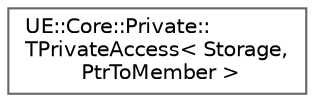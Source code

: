 digraph "Graphical Class Hierarchy"
{
 // INTERACTIVE_SVG=YES
 // LATEX_PDF_SIZE
  bgcolor="transparent";
  edge [fontname=Helvetica,fontsize=10,labelfontname=Helvetica,labelfontsize=10];
  node [fontname=Helvetica,fontsize=10,shape=box,height=0.2,width=0.4];
  rankdir="LR";
  Node0 [id="Node000000",label="UE::Core::Private::\lTPrivateAccess\< Storage,\l PtrToMember \>",height=0.2,width=0.4,color="grey40", fillcolor="white", style="filled",URL="$d5/d24/structUE_1_1Core_1_1Private_1_1TPrivateAccess.html",tooltip=" "];
}
